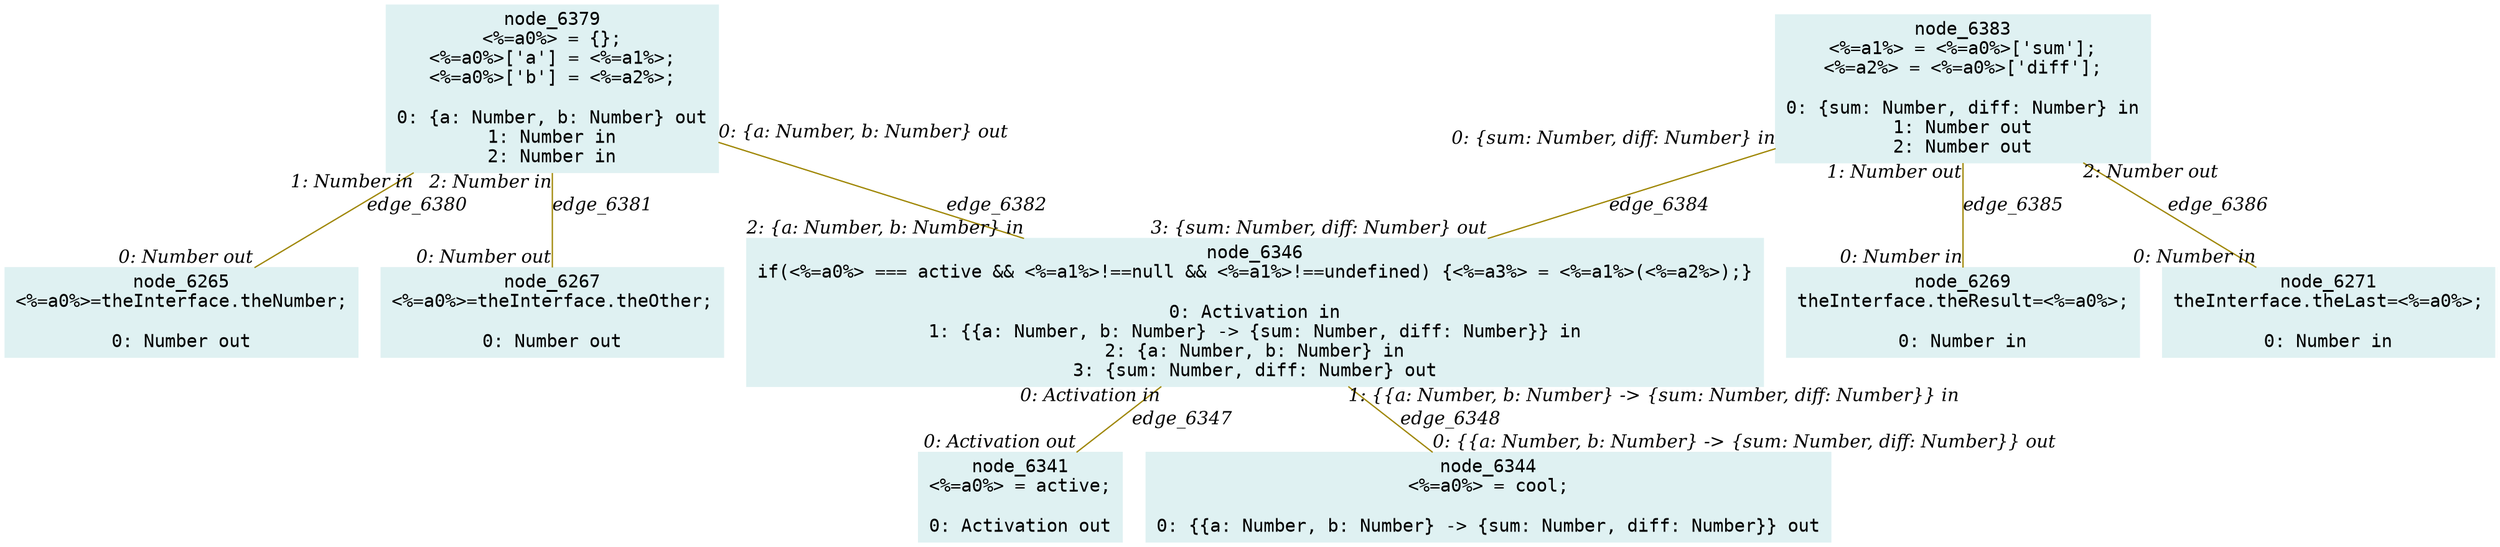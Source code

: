 digraph g{node_6265 [shape="box", style="filled", color="#dff1f2", fontname="Courier", label="node_6265
<%=a0%>=theInterface.theNumber;

0: Number out" ]
node_6267 [shape="box", style="filled", color="#dff1f2", fontname="Courier", label="node_6267
<%=a0%>=theInterface.theOther;

0: Number out" ]
node_6269 [shape="box", style="filled", color="#dff1f2", fontname="Courier", label="node_6269
theInterface.theResult=<%=a0%>;

0: Number in" ]
node_6271 [shape="box", style="filled", color="#dff1f2", fontname="Courier", label="node_6271
theInterface.theLast=<%=a0%>;

0: Number in" ]
node_6341 [shape="box", style="filled", color="#dff1f2", fontname="Courier", label="node_6341
<%=a0%> = active;

0: Activation out" ]
node_6344 [shape="box", style="filled", color="#dff1f2", fontname="Courier", label="node_6344
<%=a0%> = cool;

0: {{a: Number, b: Number} -> {sum: Number, diff: Number}} out" ]
node_6346 [shape="box", style="filled", color="#dff1f2", fontname="Courier", label="node_6346
if(<%=a0%> === active && <%=a1%>!==null && <%=a1%>!==undefined) {<%=a3%> = <%=a1%>(<%=a2%>);}

0: Activation in
1: {{a: Number, b: Number} -> {sum: Number, diff: Number}} in
2: {a: Number, b: Number} in
3: {sum: Number, diff: Number} out" ]
node_6379 [shape="box", style="filled", color="#dff1f2", fontname="Courier", label="node_6379
<%=a0%> = {};
<%=a0%>['a'] = <%=a1%>;
<%=a0%>['b'] = <%=a2%>;

0: {a: Number, b: Number} out
1: Number in
2: Number in" ]
node_6383 [shape="box", style="filled", color="#dff1f2", fontname="Courier", label="node_6383
<%=a1%> = <%=a0%>['sum'];
<%=a2%> = <%=a0%>['diff'];

0: {sum: Number, diff: Number} in
1: Number out
2: Number out" ]
node_6346 -> node_6341 [dir=none, arrowHead=none, fontname="Times-Italic", arrowsize=1, color="#9d8400", label="edge_6347",  headlabel="0: Activation out", taillabel="0: Activation in" ]
node_6346 -> node_6344 [dir=none, arrowHead=none, fontname="Times-Italic", arrowsize=1, color="#9d8400", label="edge_6348",  headlabel="0: {{a: Number, b: Number} -> {sum: Number, diff: Number}} out", taillabel="1: {{a: Number, b: Number} -> {sum: Number, diff: Number}} in" ]
node_6379 -> node_6265 [dir=none, arrowHead=none, fontname="Times-Italic", arrowsize=1, color="#9d8400", label="edge_6380",  headlabel="0: Number out", taillabel="1: Number in" ]
node_6379 -> node_6267 [dir=none, arrowHead=none, fontname="Times-Italic", arrowsize=1, color="#9d8400", label="edge_6381",  headlabel="0: Number out", taillabel="2: Number in" ]
node_6379 -> node_6346 [dir=none, arrowHead=none, fontname="Times-Italic", arrowsize=1, color="#9d8400", label="edge_6382",  headlabel="2: {a: Number, b: Number} in", taillabel="0: {a: Number, b: Number} out" ]
node_6383 -> node_6346 [dir=none, arrowHead=none, fontname="Times-Italic", arrowsize=1, color="#9d8400", label="edge_6384",  headlabel="3: {sum: Number, diff: Number} out", taillabel="0: {sum: Number, diff: Number} in" ]
node_6383 -> node_6269 [dir=none, arrowHead=none, fontname="Times-Italic", arrowsize=1, color="#9d8400", label="edge_6385",  headlabel="0: Number in", taillabel="1: Number out" ]
node_6383 -> node_6271 [dir=none, arrowHead=none, fontname="Times-Italic", arrowsize=1, color="#9d8400", label="edge_6386",  headlabel="0: Number in", taillabel="2: Number out" ]
}